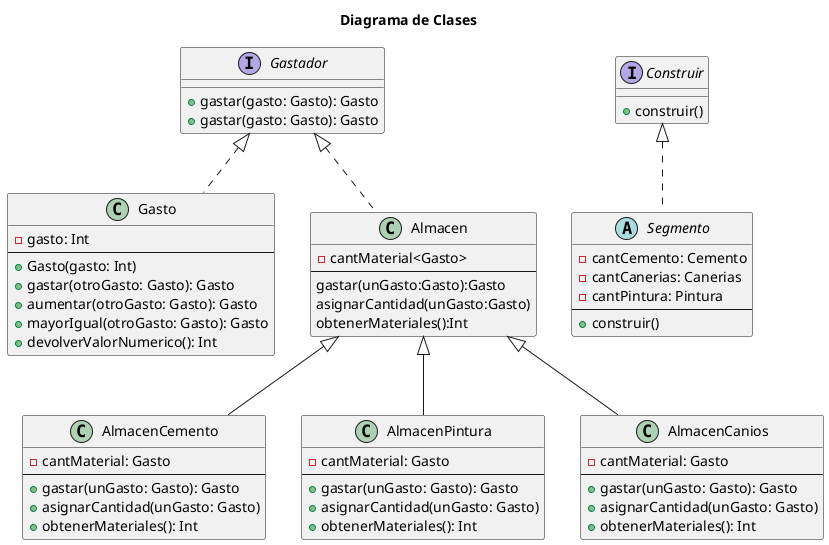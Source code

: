 @startuml

title Diagrama de Clases


interface Gastador {
    + gastar(gasto: Gasto): Gasto
}


class Gasto implements Gastador{
    - gasto: Int
    ---
    + Gasto(gasto: Int)
    + gastar(otroGasto: Gasto): Gasto
    + aumentar(otroGasto: Gasto): Gasto
    + mayorIgual(otroGasto: Gasto): Gasto
    + devolverValorNumerico(): Int
}


interface Gastador {
    + gastar(gasto: Gasto): Gasto
}

interface Construir {
    + construir()
}

abstract class Segmento implements Construir {
    - cantCemento: Cemento
    - cantCanerias: Canerias
    - cantPintura: Pintura
    ---
    + construir()
}


class Almacen implements Gastador {
    - cantMaterial<Gasto>
    ---
    gastar(unGasto:Gasto):Gasto
    asignarCantidad(unGasto:Gasto)
    obtenerMateriales():Int
}


class AlmacenCemento extends Almacen {
    - cantMaterial: Gasto
    ---
    + gastar(unGasto: Gasto): Gasto
    + asignarCantidad(unGasto: Gasto)
    + obtenerMateriales(): Int
}

class AlmacenPintura extends Almacen {
    - cantMaterial: Gasto
    ---
    + gastar(unGasto: Gasto): Gasto
    + asignarCantidad(unGasto: Gasto)
    + obtenerMateriales(): Int
}

class AlmacenCanios extends Almacen {
    - cantMaterial: Gasto
    ---
    + gastar(unGasto: Gasto): Gasto
    + asignarCantidad(unGasto: Gasto)
    + obtenerMateriales(): Int
}







@enduml
